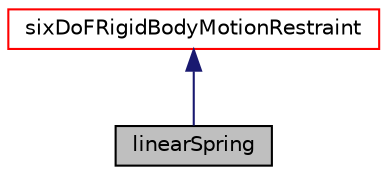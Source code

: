 digraph "linearSpring"
{
  bgcolor="transparent";
  edge [fontname="Helvetica",fontsize="10",labelfontname="Helvetica",labelfontsize="10"];
  node [fontname="Helvetica",fontsize="10",shape=record];
  Node1 [label="linearSpring",height=0.2,width=0.4,color="black", fillcolor="grey75", style="filled", fontcolor="black"];
  Node2 -> Node1 [dir="back",color="midnightblue",fontsize="10",style="solid",fontname="Helvetica"];
  Node2 [label="sixDoFRigidBodyMotionRestraint",height=0.2,width=0.4,color="red",URL="$a02327.html",tooltip="Base class for defining restraints for sixDoF motions. "];
}
